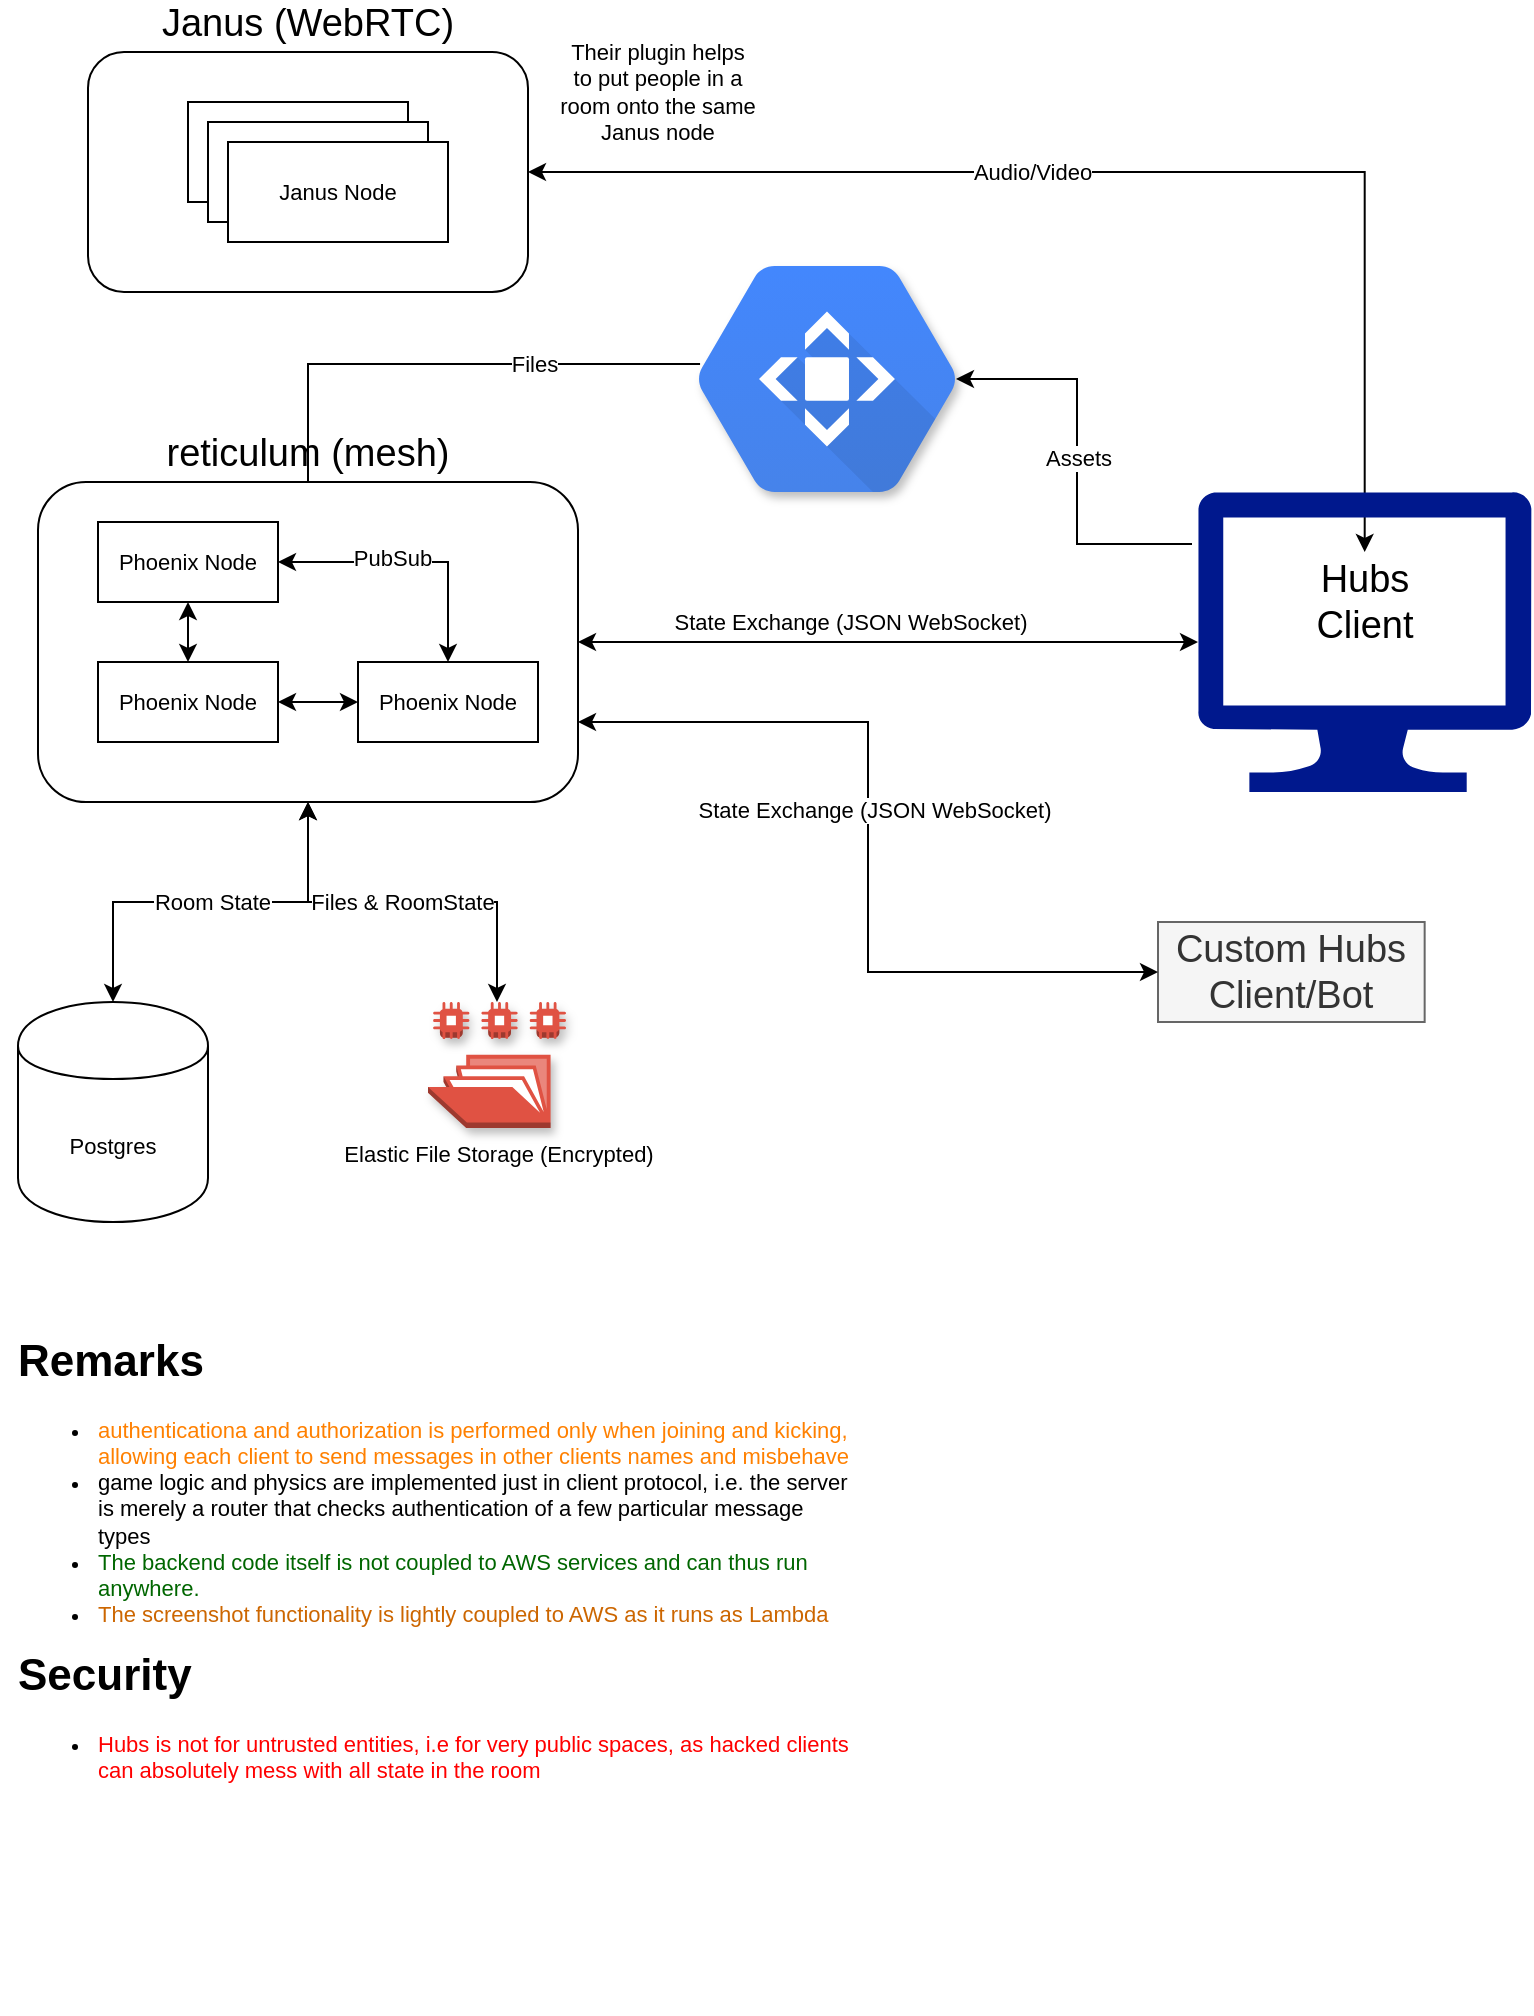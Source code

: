 <mxfile version="13.0.3" type="device"><diagram id="vdJo6OhzHE1lYyROpJFv" name="Runtime"><mxGraphModel dx="1106" dy="853" grid="0" gridSize="10" guides="1" tooltips="1" connect="1" arrows="1" fold="1" page="1" pageScale="1" pageWidth="827" pageHeight="1169" math="0" shadow="0"><root><mxCell id="0"/><mxCell id="1" parent="0"/><mxCell id="zcS9DOvkmAeI5yFM5uD7-5" value="Custom Hubs Client/Bot" style="text;html=1;align=center;verticalAlign=middle;whiteSpace=wrap;rounded=0;fontSize=19;fillColor=#f5f5f5;strokeColor=#666666;fontColor=#333333;" vertex="1" parent="1"><mxGeometry x="608" y="602" width="133.33" height="50" as="geometry"/></mxCell><mxCell id="zcS9DOvkmAeI5yFM5uD7-9" style="edgeStyle=orthogonalEdgeStyle;rounded=0;orthogonalLoop=1;jettySize=auto;html=1;fontSize=19;startArrow=classic;startFill=1;" edge="1" parent="1" source="zcS9DOvkmAeI5yFM5uD7-7" target="zcS9DOvkmAeI5yFM5uD7-1"><mxGeometry relative="1" as="geometry"/></mxCell><mxCell id="zcS9DOvkmAeI5yFM5uD7-10" value="State Exchange (JSON WebSocket)" style="edgeLabel;html=1;align=center;verticalAlign=middle;resizable=0;points=[];fontSize=11;" vertex="1" connectable="0" parent="zcS9DOvkmAeI5yFM5uD7-9"><mxGeometry x="-0.2" y="3" relative="1" as="geometry"><mxPoint x="12" y="-7" as="offset"/></mxGeometry></mxCell><mxCell id="icuxlHq6tp9gecfQfk18-6" style="edgeStyle=orthogonalEdgeStyle;rounded=0;orthogonalLoop=1;jettySize=auto;html=1;startArrow=none;startFill=0;fontSize=11;entryX=0.008;entryY=0.434;entryDx=0;entryDy=0;entryPerimeter=0;exitX=0.5;exitY=0;exitDx=0;exitDy=0;endArrow=none;endFill=0;" edge="1" parent="1" source="zcS9DOvkmAeI5yFM5uD7-7" target="icuxlHq6tp9gecfQfk18-4"><mxGeometry relative="1" as="geometry"><mxPoint x="183" y="322" as="targetPoint"/></mxGeometry></mxCell><mxCell id="icuxlHq6tp9gecfQfk18-7" value="Files" style="edgeLabel;html=1;align=center;verticalAlign=middle;resizable=0;points=[];fontSize=11;" vertex="1" connectable="0" parent="icuxlHq6tp9gecfQfk18-6"><mxGeometry x="0.349" relative="1" as="geometry"><mxPoint as="offset"/></mxGeometry></mxCell><mxCell id="zcS9DOvkmAeI5yFM5uD7-7" value="reticulum (mesh)" style="rounded=1;whiteSpace=wrap;html=1;fontSize=19;verticalAlign=bottom;labelPosition=center;verticalLabelPosition=top;align=center;" vertex="1" parent="1"><mxGeometry x="48" y="382" width="270" height="160" as="geometry"/></mxCell><mxCell id="zcS9DOvkmAeI5yFM5uD7-35" style="edgeStyle=orthogonalEdgeStyle;rounded=0;orthogonalLoop=1;jettySize=auto;html=1;exitX=1;exitY=0.5;exitDx=0;exitDy=0;startArrow=classic;startFill=1;fontSize=11;" edge="1" parent="1" source="zcS9DOvkmAeI5yFM5uD7-30" target="zcS9DOvkmAeI5yFM5uD7-2"><mxGeometry relative="1" as="geometry"/></mxCell><mxCell id="zcS9DOvkmAeI5yFM5uD7-36" value="Audio/Video" style="edgeLabel;html=1;align=center;verticalAlign=middle;resizable=0;points=[];fontSize=11;" vertex="1" connectable="0" parent="zcS9DOvkmAeI5yFM5uD7-35"><mxGeometry x="-0.138" y="-3" relative="1" as="geometry"><mxPoint x="-10" y="-3" as="offset"/></mxGeometry></mxCell><mxCell id="zcS9DOvkmAeI5yFM5uD7-30" value="Janus (WebRTC)" style="rounded=1;whiteSpace=wrap;html=1;fontSize=19;verticalAlign=bottom;labelPosition=center;verticalLabelPosition=top;align=center;" vertex="1" parent="1"><mxGeometry x="73" y="167" width="220" height="120" as="geometry"/></mxCell><mxCell id="zcS9DOvkmAeI5yFM5uD7-12" style="edgeStyle=orthogonalEdgeStyle;rounded=0;orthogonalLoop=1;jettySize=auto;html=1;fontSize=19;startArrow=classic;startFill=1;entryX=0;entryY=0.5;entryDx=0;entryDy=0;exitX=1;exitY=0.75;exitDx=0;exitDy=0;" edge="1" parent="1" source="zcS9DOvkmAeI5yFM5uD7-7" target="zcS9DOvkmAeI5yFM5uD7-5"><mxGeometry relative="1" as="geometry"><mxPoint x="218" y="657" as="sourcePoint"/><mxPoint x="538" y="672" as="targetPoint"/></mxGeometry></mxCell><mxCell id="zcS9DOvkmAeI5yFM5uD7-13" value="State Exchange (JSON WebSocket)" style="edgeLabel;html=1;align=center;verticalAlign=middle;resizable=0;points=[];fontSize=11;" vertex="1" connectable="0" parent="zcS9DOvkmAeI5yFM5uD7-12"><mxGeometry x="-0.2" y="3" relative="1" as="geometry"><mxPoint y="23" as="offset"/></mxGeometry></mxCell><mxCell id="zcS9DOvkmAeI5yFM5uD7-16" value="" style="group" vertex="1" connectable="0" parent="1"><mxGeometry x="628" y="387" width="166.67" height="150" as="geometry"/></mxCell><mxCell id="zcS9DOvkmAeI5yFM5uD7-1" value="" style="aspect=fixed;pointerEvents=1;shadow=0;dashed=0;html=1;strokeColor=none;labelPosition=center;verticalLabelPosition=bottom;verticalAlign=top;align=center;fillColor=#00188D;shape=mxgraph.azure.computer" vertex="1" parent="zcS9DOvkmAeI5yFM5uD7-16"><mxGeometry width="166.67" height="150" as="geometry"/></mxCell><mxCell id="zcS9DOvkmAeI5yFM5uD7-2" value="Hubs&lt;br&gt;Client" style="text;html=1;strokeColor=none;fillColor=none;align=center;verticalAlign=middle;whiteSpace=wrap;rounded=0;fontSize=19;" vertex="1" parent="zcS9DOvkmAeI5yFM5uD7-16"><mxGeometry x="45.0" y="30" width="76.66" height="50" as="geometry"/></mxCell><mxCell id="zcS9DOvkmAeI5yFM5uD7-23" style="edgeStyle=orthogonalEdgeStyle;rounded=0;orthogonalLoop=1;jettySize=auto;html=1;exitX=0.5;exitY=0;exitDx=0;exitDy=0;entryX=1;entryY=0.5;entryDx=0;entryDy=0;startArrow=classic;startFill=1;fontSize=11;" edge="1" parent="1" source="zcS9DOvkmAeI5yFM5uD7-21" target="zcS9DOvkmAeI5yFM5uD7-22"><mxGeometry relative="1" as="geometry"/></mxCell><mxCell id="zcS9DOvkmAeI5yFM5uD7-24" value="PubSub" style="edgeLabel;html=1;align=center;verticalAlign=middle;resizable=0;points=[];fontSize=11;" vertex="1" connectable="0" parent="zcS9DOvkmAeI5yFM5uD7-23"><mxGeometry x="-0.259" y="28" relative="1" as="geometry"><mxPoint x="-28" y="-30" as="offset"/></mxGeometry></mxCell><mxCell id="zcS9DOvkmAeI5yFM5uD7-21" value="Phoenix Node" style="rounded=0;whiteSpace=wrap;html=1;fontSize=11;" vertex="1" parent="1"><mxGeometry x="208" y="472" width="90" height="40" as="geometry"/></mxCell><mxCell id="zcS9DOvkmAeI5yFM5uD7-27" style="edgeStyle=orthogonalEdgeStyle;rounded=0;orthogonalLoop=1;jettySize=auto;html=1;exitX=0.5;exitY=1;exitDx=0;exitDy=0;startArrow=classic;startFill=1;fontSize=11;entryX=0.5;entryY=0;entryDx=0;entryDy=0;" edge="1" parent="1" source="zcS9DOvkmAeI5yFM5uD7-22" target="zcS9DOvkmAeI5yFM5uD7-25"><mxGeometry relative="1" as="geometry"/></mxCell><mxCell id="zcS9DOvkmAeI5yFM5uD7-22" value="Phoenix Node" style="rounded=0;whiteSpace=wrap;html=1;fontSize=11;" vertex="1" parent="1"><mxGeometry x="78" y="402" width="90" height="40" as="geometry"/></mxCell><mxCell id="zcS9DOvkmAeI5yFM5uD7-28" style="edgeStyle=orthogonalEdgeStyle;rounded=0;orthogonalLoop=1;jettySize=auto;html=1;exitX=1;exitY=0.5;exitDx=0;exitDy=0;startArrow=classic;startFill=1;fontSize=11;" edge="1" parent="1" source="zcS9DOvkmAeI5yFM5uD7-25" target="zcS9DOvkmAeI5yFM5uD7-21"><mxGeometry relative="1" as="geometry"/></mxCell><mxCell id="zcS9DOvkmAeI5yFM5uD7-25" value="Phoenix Node" style="rounded=0;whiteSpace=wrap;html=1;fontSize=11;" vertex="1" parent="1"><mxGeometry x="78" y="472" width="90" height="40" as="geometry"/></mxCell><mxCell id="zcS9DOvkmAeI5yFM5uD7-32" value="Janus Node" style="rounded=0;whiteSpace=wrap;html=1;fontSize=11;" vertex="1" parent="1"><mxGeometry x="123" y="192" width="110" height="50" as="geometry"/></mxCell><mxCell id="zcS9DOvkmAeI5yFM5uD7-33" value="Janus Node" style="rounded=0;whiteSpace=wrap;html=1;fontSize=11;" vertex="1" parent="1"><mxGeometry x="133" y="202" width="110" height="50" as="geometry"/></mxCell><mxCell id="zcS9DOvkmAeI5yFM5uD7-34" value="Janus Node" style="rounded=0;whiteSpace=wrap;html=1;fontSize=11;" vertex="1" parent="1"><mxGeometry x="143" y="212" width="110" height="50" as="geometry"/></mxCell><mxCell id="zcS9DOvkmAeI5yFM5uD7-37" value="Their plugin helps to put people in a room onto the same Janus node" style="text;html=1;strokeColor=none;fillColor=none;align=center;verticalAlign=middle;whiteSpace=wrap;rounded=0;fontSize=11;" vertex="1" parent="1"><mxGeometry x="308" y="162" width="100" height="50" as="geometry"/></mxCell><mxCell id="zcS9DOvkmAeI5yFM5uD7-39" value="Room State" style="edgeStyle=orthogonalEdgeStyle;rounded=0;orthogonalLoop=1;jettySize=auto;html=1;entryX=0.5;entryY=1;entryDx=0;entryDy=0;startArrow=classic;startFill=1;fontSize=11;" edge="1" parent="1" source="zcS9DOvkmAeI5yFM5uD7-38" target="zcS9DOvkmAeI5yFM5uD7-7"><mxGeometry relative="1" as="geometry"/></mxCell><mxCell id="zcS9DOvkmAeI5yFM5uD7-38" value="Postgres" style="shape=cylinder;whiteSpace=wrap;html=1;boundedLbl=1;backgroundOutline=1;rounded=0;fontSize=11;" vertex="1" parent="1"><mxGeometry x="38" y="642" width="95" height="110" as="geometry"/></mxCell><mxCell id="icuxlHq6tp9gecfQfk18-3" value="Files &amp;amp; RoomState" style="edgeStyle=orthogonalEdgeStyle;rounded=0;orthogonalLoop=1;jettySize=auto;html=1;entryX=0.5;entryY=1;entryDx=0;entryDy=0;startArrow=classic;startFill=1;fontSize=11;exitX=0.5;exitY=0;exitDx=0;exitDy=0;exitPerimeter=0;" edge="1" parent="1" source="icuxlHq6tp9gecfQfk18-8" target="zcS9DOvkmAeI5yFM5uD7-7"><mxGeometry relative="1" as="geometry"><mxPoint x="125.5" y="652" as="sourcePoint"/><mxPoint x="193" y="552" as="targetPoint"/></mxGeometry></mxCell><mxCell id="icuxlHq6tp9gecfQfk18-5" value="Assets" style="edgeStyle=orthogonalEdgeStyle;rounded=0;orthogonalLoop=1;jettySize=auto;html=1;entryX=-0.018;entryY=0.173;entryDx=0;entryDy=0;entryPerimeter=0;startArrow=classic;startFill=1;fontSize=11;endArrow=none;endFill=0;" edge="1" parent="1" source="icuxlHq6tp9gecfQfk18-4" target="zcS9DOvkmAeI5yFM5uD7-1"><mxGeometry relative="1" as="geometry"/></mxCell><mxCell id="icuxlHq6tp9gecfQfk18-4" value="" style="shape=mxgraph.gcp.networking.cloud_cdn;html=1;fillColor=#4387FD;gradientColor=#4683EA;strokeColor=none;verticalLabelPosition=bottom;verticalAlign=top;align=center;rounded=0;shadow=1;glass=0;fontSize=11;" vertex="1" parent="1"><mxGeometry x="378" y="274" width="129" height="113" as="geometry"/></mxCell><mxCell id="icuxlHq6tp9gecfQfk18-8" value="&lt;span&gt;Elastic File Storage (Encrypted)&lt;/span&gt;" style="outlineConnect=0;dashed=0;verticalLabelPosition=bottom;verticalAlign=top;align=center;html=1;shape=mxgraph.aws3.efs_share;fillColor=#E05243;gradientColor=none;rounded=0;shadow=1;glass=0;fontSize=11;" vertex="1" parent="1"><mxGeometry x="243" y="642" width="69" height="63" as="geometry"/></mxCell><mxCell id="cSdK00jqVygT23R7NCB_-1" value="&lt;h1&gt;Remarks&lt;/h1&gt;&lt;p&gt;&lt;/p&gt;&lt;ul&gt;&lt;li&gt;&lt;font color=&quot;#ff8000&quot;&gt;authenticationa and authorization is performed only when joining and kicking, allowing each client to send messages in other clients names and misbehave&lt;/font&gt;&lt;/li&gt;&lt;li&gt;game logic and physics are implemented just in client protocol, i.e. the server is merely a router that checks authentication of a few particular message types&lt;/li&gt;&lt;li&gt;&lt;font color=&quot;#006600&quot;&gt;The backend code itself is not coupled to AWS services and can thus run anywhere.&lt;/font&gt;&lt;/li&gt;&lt;li&gt;&lt;font color=&quot;#cc6600&quot;&gt;The screenshot functionality is lightly coupled to AWS as it runs as Lambda&lt;/font&gt;&lt;/li&gt;&lt;/ul&gt;&lt;p&gt;&lt;/p&gt;" style="text;html=1;strokeColor=none;fillColor=none;spacing=5;spacingTop=-20;whiteSpace=wrap;overflow=hidden;rounded=0;shadow=1;glass=0;fontSize=11;" vertex="1" parent="1"><mxGeometry x="33" y="804" width="426" height="180" as="geometry"/></mxCell><mxCell id="cSdK00jqVygT23R7NCB_-2" value="&lt;h1&gt;Security&lt;/h1&gt;&lt;p&gt;&lt;/p&gt;&lt;ul&gt;&lt;li&gt;&lt;font color=&quot;#ff0000&quot;&gt;Hubs is not for untrusted entities, i.e for very public spaces, as hacked clients can absolutely mess with all state in the room&lt;/font&gt;&lt;/li&gt;&lt;/ul&gt;&lt;p&gt;&lt;/p&gt;" style="text;html=1;strokeColor=none;fillColor=none;spacing=5;spacingTop=-20;whiteSpace=wrap;overflow=hidden;rounded=0;shadow=1;glass=0;fontSize=11;" vertex="1" parent="1"><mxGeometry x="33" y="961" width="426" height="180" as="geometry"/></mxCell></root></mxGraphModel></diagram></mxfile>